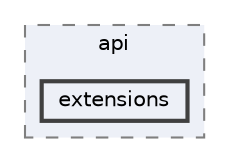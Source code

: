 digraph "/home/jam/Research/IRES-2025/dev/src/llm-scripts/testing/hypothesis-testing/hyp-env/lib/python3.12/site-packages/pandas/api/extensions"
{
 // LATEX_PDF_SIZE
  bgcolor="transparent";
  edge [fontname=Helvetica,fontsize=10,labelfontname=Helvetica,labelfontsize=10];
  node [fontname=Helvetica,fontsize=10,shape=box,height=0.2,width=0.4];
  compound=true
  subgraph clusterdir_b5fee4de47b69cb98395065f0ad689d5 {
    graph [ bgcolor="#edf0f7", pencolor="grey50", label="api", fontname=Helvetica,fontsize=10 style="filled,dashed", URL="dir_b5fee4de47b69cb98395065f0ad689d5.html",tooltip=""]
  dir_88a2822c91b9e2aaf0c5dca4f700ecc9 [label="extensions", fillcolor="#edf0f7", color="grey25", style="filled,bold", URL="dir_88a2822c91b9e2aaf0c5dca4f700ecc9.html",tooltip=""];
  }
}
